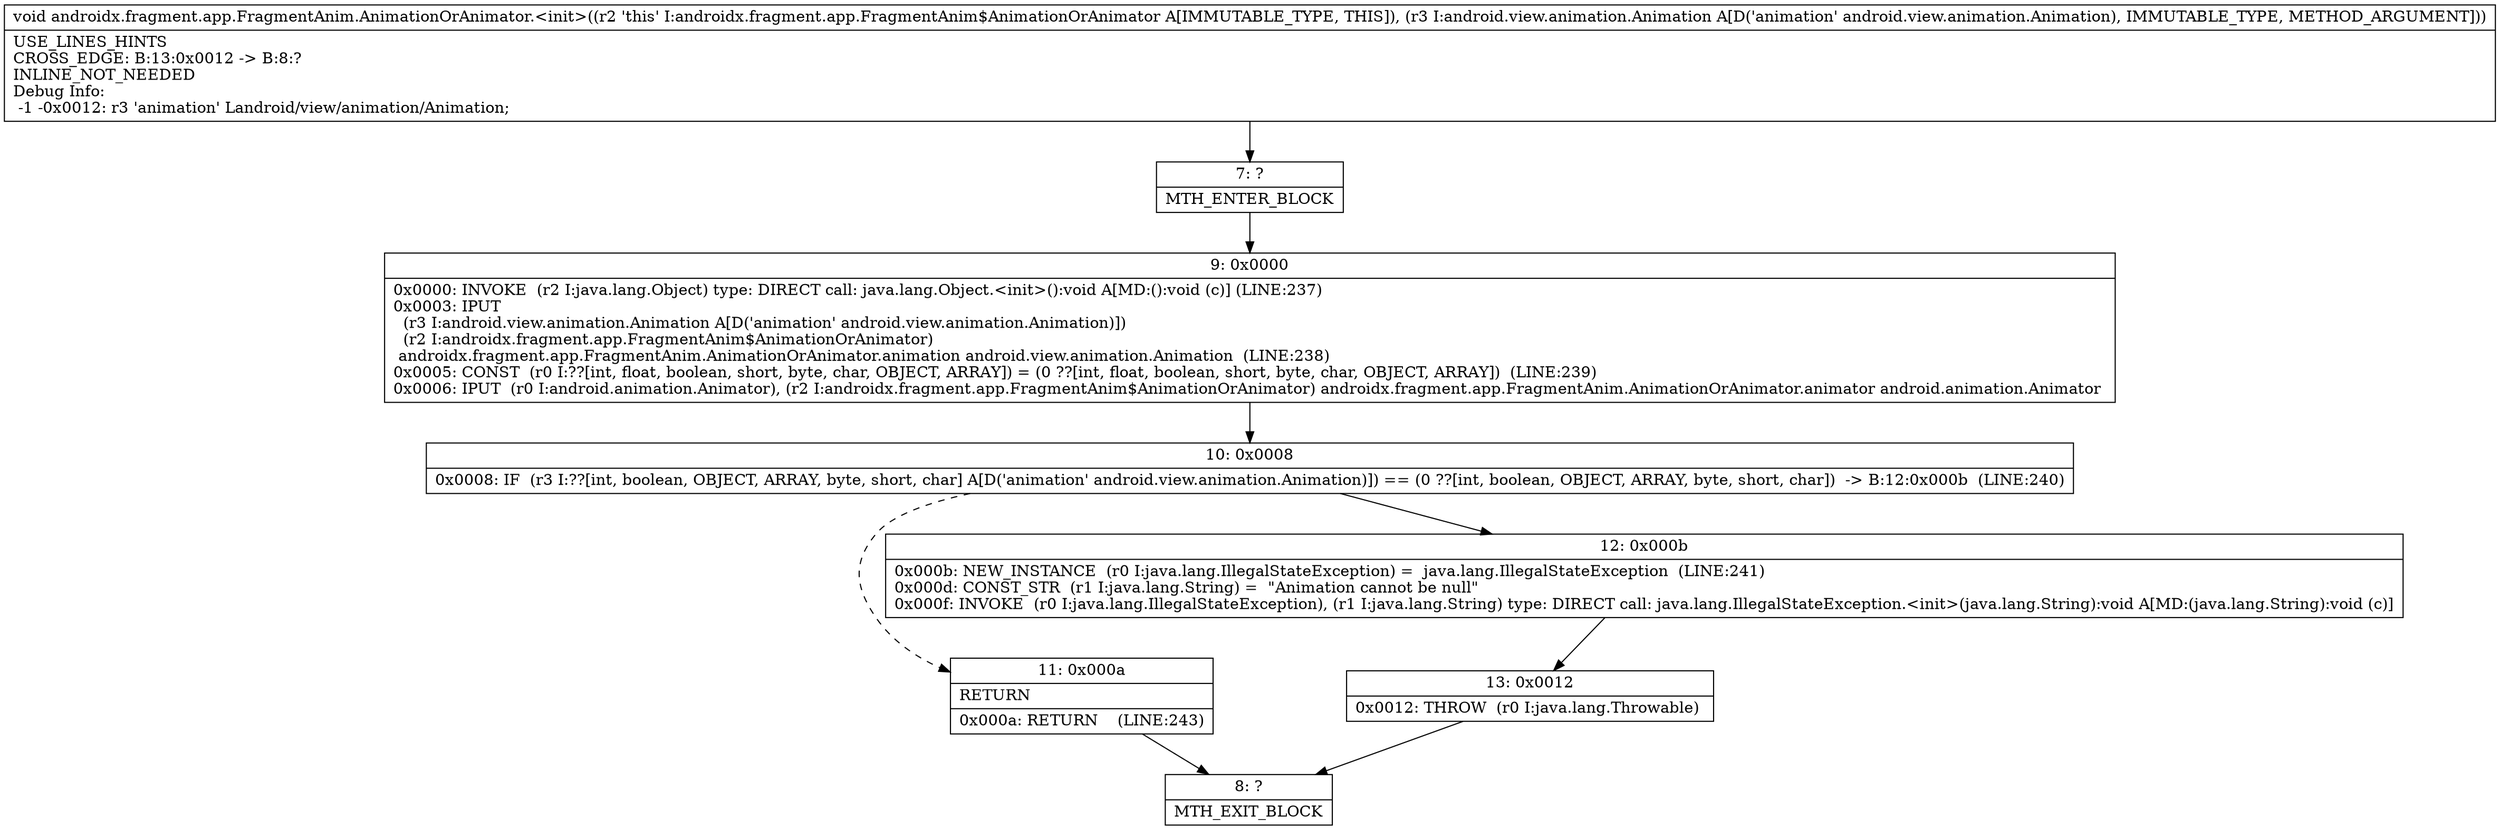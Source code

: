 digraph "CFG forandroidx.fragment.app.FragmentAnim.AnimationOrAnimator.\<init\>(Landroid\/view\/animation\/Animation;)V" {
Node_7 [shape=record,label="{7\:\ ?|MTH_ENTER_BLOCK\l}"];
Node_9 [shape=record,label="{9\:\ 0x0000|0x0000: INVOKE  (r2 I:java.lang.Object) type: DIRECT call: java.lang.Object.\<init\>():void A[MD:():void (c)] (LINE:237)\l0x0003: IPUT  \l  (r3 I:android.view.animation.Animation A[D('animation' android.view.animation.Animation)])\l  (r2 I:androidx.fragment.app.FragmentAnim$AnimationOrAnimator)\l androidx.fragment.app.FragmentAnim.AnimationOrAnimator.animation android.view.animation.Animation  (LINE:238)\l0x0005: CONST  (r0 I:??[int, float, boolean, short, byte, char, OBJECT, ARRAY]) = (0 ??[int, float, boolean, short, byte, char, OBJECT, ARRAY])  (LINE:239)\l0x0006: IPUT  (r0 I:android.animation.Animator), (r2 I:androidx.fragment.app.FragmentAnim$AnimationOrAnimator) androidx.fragment.app.FragmentAnim.AnimationOrAnimator.animator android.animation.Animator \l}"];
Node_10 [shape=record,label="{10\:\ 0x0008|0x0008: IF  (r3 I:??[int, boolean, OBJECT, ARRAY, byte, short, char] A[D('animation' android.view.animation.Animation)]) == (0 ??[int, boolean, OBJECT, ARRAY, byte, short, char])  \-\> B:12:0x000b  (LINE:240)\l}"];
Node_11 [shape=record,label="{11\:\ 0x000a|RETURN\l|0x000a: RETURN    (LINE:243)\l}"];
Node_8 [shape=record,label="{8\:\ ?|MTH_EXIT_BLOCK\l}"];
Node_12 [shape=record,label="{12\:\ 0x000b|0x000b: NEW_INSTANCE  (r0 I:java.lang.IllegalStateException) =  java.lang.IllegalStateException  (LINE:241)\l0x000d: CONST_STR  (r1 I:java.lang.String) =  \"Animation cannot be null\" \l0x000f: INVOKE  (r0 I:java.lang.IllegalStateException), (r1 I:java.lang.String) type: DIRECT call: java.lang.IllegalStateException.\<init\>(java.lang.String):void A[MD:(java.lang.String):void (c)]\l}"];
Node_13 [shape=record,label="{13\:\ 0x0012|0x0012: THROW  (r0 I:java.lang.Throwable) \l}"];
MethodNode[shape=record,label="{void androidx.fragment.app.FragmentAnim.AnimationOrAnimator.\<init\>((r2 'this' I:androidx.fragment.app.FragmentAnim$AnimationOrAnimator A[IMMUTABLE_TYPE, THIS]), (r3 I:android.view.animation.Animation A[D('animation' android.view.animation.Animation), IMMUTABLE_TYPE, METHOD_ARGUMENT]))  | USE_LINES_HINTS\lCROSS_EDGE: B:13:0x0012 \-\> B:8:?\lINLINE_NOT_NEEDED\lDebug Info:\l  \-1 \-0x0012: r3 'animation' Landroid\/view\/animation\/Animation;\l}"];
MethodNode -> Node_7;Node_7 -> Node_9;
Node_9 -> Node_10;
Node_10 -> Node_11[style=dashed];
Node_10 -> Node_12;
Node_11 -> Node_8;
Node_12 -> Node_13;
Node_13 -> Node_8;
}

